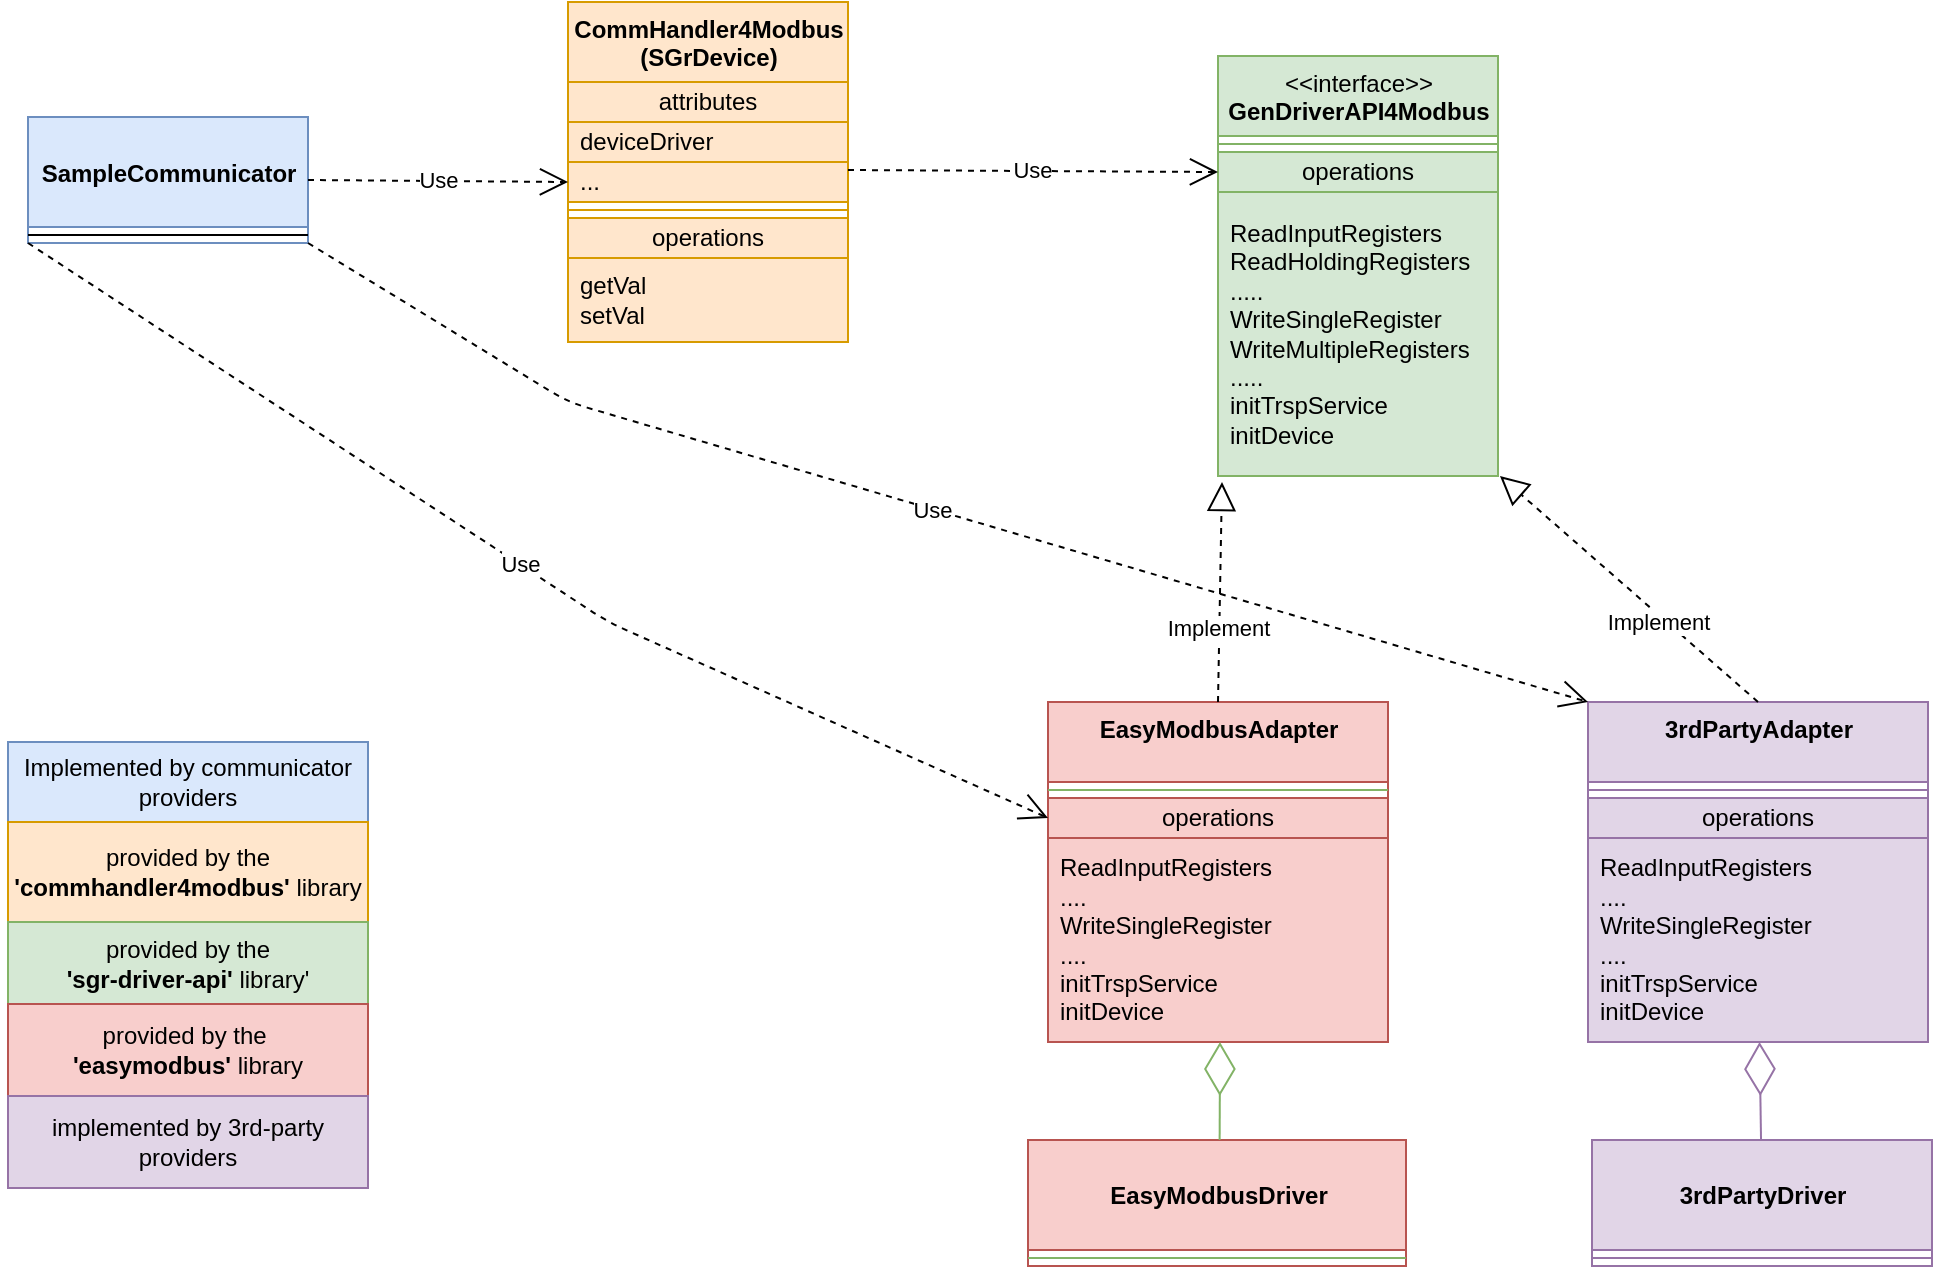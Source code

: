<mxfile version="13.9.9" type="device"><diagram name="Page-1" id="6133507b-19e7-1e82-6fc7-422aa6c4b21f"><mxGraphModel dx="1422" dy="942" grid="1" gridSize="10" guides="1" tooltips="1" connect="1" arrows="1" fold="1" page="1" pageScale="1" pageWidth="1100" pageHeight="850" background="#ffffff" math="0" shadow="0"><root><mxCell id="0"/><mxCell id="1" parent="0"/><mxCell id="gKRGxL-z_2FObcyf7CBt-3" value="&amp;lt;&amp;lt;interface&amp;gt;&amp;gt;&lt;br&gt;&lt;b&gt;GenDriverAPI4Modbus&lt;/b&gt;" style="swimlane;fontStyle=0;align=center;verticalAlign=top;childLayout=stackLayout;horizontal=1;startSize=40;horizontalStack=0;resizeParent=1;resizeParentMax=0;resizeLast=0;collapsible=0;marginBottom=0;html=1;fillColor=#d5e8d4;strokeColor=#82b366;" parent="1" vertex="1"><mxGeometry x="645" y="77" width="140" height="210" as="geometry"/></mxCell><mxCell id="gKRGxL-z_2FObcyf7CBt-8" value="" style="line;strokeWidth=1;fillColor=#d5e8d4;align=left;verticalAlign=middle;spacingTop=-1;spacingLeft=3;spacingRight=3;rotatable=0;labelPosition=right;points=[];portConstraint=eastwest;strokeColor=#82b366;" parent="gKRGxL-z_2FObcyf7CBt-3" vertex="1"><mxGeometry y="40" width="140" height="8" as="geometry"/></mxCell><mxCell id="gKRGxL-z_2FObcyf7CBt-9" value="operations" style="text;html=1;strokeColor=#82b366;fillColor=#d5e8d4;align=center;verticalAlign=middle;spacingLeft=4;spacingRight=4;overflow=hidden;rotatable=0;points=[[0,0.5],[1,0.5]];portConstraint=eastwest;" parent="gKRGxL-z_2FObcyf7CBt-3" vertex="1"><mxGeometry y="48" width="140" height="20" as="geometry"/></mxCell><mxCell id="gKRGxL-z_2FObcyf7CBt-10" value="ReadInputRegisters&lt;br&gt;ReadHoldingRegisters&lt;br&gt;.....&lt;br&gt;WriteSingleRegister&lt;br&gt;WriteMultipleRegisters&lt;br&gt;.....&lt;br&gt;initTrspService&lt;br&gt;initDevice&lt;br&gt;" style="text;html=1;strokeColor=#82b366;fillColor=#d5e8d4;align=left;verticalAlign=middle;spacingLeft=4;spacingRight=4;overflow=hidden;rotatable=0;points=[[0,0.5],[1,0.5]];portConstraint=eastwest;" parent="gKRGxL-z_2FObcyf7CBt-3" vertex="1"><mxGeometry y="68" width="140" height="142" as="geometry"/></mxCell><mxCell id="gKRGxL-z_2FObcyf7CBt-11" value="&lt;b&gt;CommHandler4Modbus&lt;br&gt;(SGrDevice)&lt;br&gt;&lt;/b&gt;" style="swimlane;fontStyle=0;align=center;verticalAlign=top;childLayout=stackLayout;horizontal=1;startSize=40;horizontalStack=0;resizeParent=1;resizeParentMax=0;resizeLast=0;collapsible=0;marginBottom=0;html=1;fillColor=#ffe6cc;strokeColor=#d79b00;" parent="1" vertex="1"><mxGeometry x="320" y="50" width="140" height="170" as="geometry"/></mxCell><mxCell id="gKRGxL-z_2FObcyf7CBt-12" value="attributes" style="text;html=1;strokeColor=#d79b00;fillColor=#ffe6cc;align=center;verticalAlign=middle;spacingLeft=4;spacingRight=4;overflow=hidden;rotatable=0;points=[[0,0.5],[1,0.5]];portConstraint=eastwest;" parent="gKRGxL-z_2FObcyf7CBt-11" vertex="1"><mxGeometry y="40" width="140" height="20" as="geometry"/></mxCell><mxCell id="gKRGxL-z_2FObcyf7CBt-13" value="deviceDriver" style="text;html=1;strokeColor=#d79b00;fillColor=#ffe6cc;align=left;verticalAlign=middle;spacingLeft=4;spacingRight=4;overflow=hidden;rotatable=0;points=[[0,0.5],[1,0.5]];portConstraint=eastwest;" parent="gKRGxL-z_2FObcyf7CBt-11" vertex="1"><mxGeometry y="60" width="140" height="20" as="geometry"/></mxCell><mxCell id="gKRGxL-z_2FObcyf7CBt-15" value="..." style="text;html=1;strokeColor=#d79b00;fillColor=#ffe6cc;align=left;verticalAlign=middle;spacingLeft=4;spacingRight=4;overflow=hidden;rotatable=0;points=[[0,0.5],[1,0.5]];portConstraint=eastwest;" parent="gKRGxL-z_2FObcyf7CBt-11" vertex="1"><mxGeometry y="80" width="140" height="20" as="geometry"/></mxCell><mxCell id="gKRGxL-z_2FObcyf7CBt-16" value="" style="line;strokeWidth=1;fillColor=#ffe6cc;align=left;verticalAlign=middle;spacingTop=-1;spacingLeft=3;spacingRight=3;rotatable=0;labelPosition=right;points=[];portConstraint=eastwest;strokeColor=#d79b00;" parent="gKRGxL-z_2FObcyf7CBt-11" vertex="1"><mxGeometry y="100" width="140" height="8" as="geometry"/></mxCell><mxCell id="gKRGxL-z_2FObcyf7CBt-17" value="operations" style="text;html=1;strokeColor=#d79b00;fillColor=#ffe6cc;align=center;verticalAlign=middle;spacingLeft=4;spacingRight=4;overflow=hidden;rotatable=0;points=[[0,0.5],[1,0.5]];portConstraint=eastwest;" parent="gKRGxL-z_2FObcyf7CBt-11" vertex="1"><mxGeometry y="108" width="140" height="20" as="geometry"/></mxCell><mxCell id="gKRGxL-z_2FObcyf7CBt-18" value="getVal&lt;br&gt;setVal" style="text;html=1;strokeColor=#d79b00;fillColor=#ffe6cc;align=left;verticalAlign=middle;spacingLeft=4;spacingRight=4;overflow=hidden;rotatable=0;points=[[0,0.5],[1,0.5]];portConstraint=eastwest;" parent="gKRGxL-z_2FObcyf7CBt-11" vertex="1"><mxGeometry y="128" width="140" height="42" as="geometry"/></mxCell><mxCell id="gKRGxL-z_2FObcyf7CBt-19" value="&lt;b&gt;EasyModbusAdapter&lt;/b&gt;" style="swimlane;fontStyle=0;align=center;verticalAlign=top;childLayout=stackLayout;horizontal=1;startSize=40;horizontalStack=0;resizeParent=1;resizeParentMax=0;resizeLast=0;collapsible=0;marginBottom=0;html=1;fillColor=#f8cecc;strokeColor=#b85450;" parent="1" vertex="1"><mxGeometry x="560" y="400" width="170" height="170" as="geometry"/></mxCell><mxCell id="gKRGxL-z_2FObcyf7CBt-24" value="" style="line;strokeWidth=1;fillColor=#d5e8d4;align=left;verticalAlign=middle;spacingTop=-1;spacingLeft=3;spacingRight=3;rotatable=0;labelPosition=right;points=[];portConstraint=eastwest;strokeColor=#82b366;" parent="gKRGxL-z_2FObcyf7CBt-19" vertex="1"><mxGeometry y="40" width="170" height="8" as="geometry"/></mxCell><mxCell id="gKRGxL-z_2FObcyf7CBt-25" value="operations" style="text;html=1;strokeColor=#b85450;fillColor=#f8cecc;align=center;verticalAlign=middle;spacingLeft=4;spacingRight=4;overflow=hidden;rotatable=0;points=[[0,0.5],[1,0.5]];portConstraint=eastwest;" parent="gKRGxL-z_2FObcyf7CBt-19" vertex="1"><mxGeometry y="48" width="170" height="20" as="geometry"/></mxCell><mxCell id="gKRGxL-z_2FObcyf7CBt-26" value="ReadInputRegisters&lt;br&gt;....&lt;br&gt;WriteSingleRegister&lt;br&gt;....&lt;br&gt;initTrspService&lt;br&gt;initDevice" style="text;html=1;strokeColor=#b85450;fillColor=#f8cecc;align=left;verticalAlign=middle;spacingLeft=4;spacingRight=4;overflow=hidden;rotatable=0;points=[[0,0.5],[1,0.5]];portConstraint=eastwest;" parent="gKRGxL-z_2FObcyf7CBt-19" vertex="1"><mxGeometry y="68" width="170" height="102" as="geometry"/></mxCell><mxCell id="gKRGxL-z_2FObcyf7CBt-27" value="&lt;b&gt;3rdPartyAdapter&lt;/b&gt;" style="swimlane;fontStyle=0;align=center;verticalAlign=top;childLayout=stackLayout;horizontal=1;startSize=40;horizontalStack=0;resizeParent=1;resizeParentMax=0;resizeLast=0;collapsible=0;marginBottom=0;html=1;fillColor=#e1d5e7;strokeColor=#9673a6;" parent="1" vertex="1"><mxGeometry x="830" y="400" width="170" height="170" as="geometry"/></mxCell><mxCell id="gKRGxL-z_2FObcyf7CBt-28" value="" style="line;strokeWidth=1;fillColor=#e1d5e7;align=left;verticalAlign=middle;spacingTop=-1;spacingLeft=3;spacingRight=3;rotatable=0;labelPosition=right;points=[];portConstraint=eastwest;strokeColor=#9673a6;" parent="gKRGxL-z_2FObcyf7CBt-27" vertex="1"><mxGeometry y="40" width="170" height="8" as="geometry"/></mxCell><mxCell id="gKRGxL-z_2FObcyf7CBt-29" value="operations" style="text;html=1;strokeColor=#9673a6;fillColor=#e1d5e7;align=center;verticalAlign=middle;spacingLeft=4;spacingRight=4;overflow=hidden;rotatable=0;points=[[0,0.5],[1,0.5]];portConstraint=eastwest;" parent="gKRGxL-z_2FObcyf7CBt-27" vertex="1"><mxGeometry y="48" width="170" height="20" as="geometry"/></mxCell><mxCell id="gKRGxL-z_2FObcyf7CBt-30" value="ReadInputRegisters&lt;br&gt;....&lt;br&gt;WriteSingleRegister&lt;br&gt;....&lt;br&gt;initTrspService&lt;br&gt;initDevice" style="text;html=1;strokeColor=#9673a6;fillColor=#e1d5e7;align=left;verticalAlign=middle;spacingLeft=4;spacingRight=4;overflow=hidden;rotatable=0;points=[[0,0.5],[1,0.5]];portConstraint=eastwest;" parent="gKRGxL-z_2FObcyf7CBt-27" vertex="1"><mxGeometry y="68" width="170" height="102" as="geometry"/></mxCell><mxCell id="gKRGxL-z_2FObcyf7CBt-31" value="&lt;br&gt;&lt;b&gt;EasyModbusDriver&lt;/b&gt;" style="swimlane;fontStyle=0;align=center;verticalAlign=top;childLayout=stackLayout;horizontal=1;startSize=55;horizontalStack=0;resizeParent=1;resizeParentMax=0;resizeLast=0;collapsible=0;marginBottom=0;html=1;fillColor=#f8cecc;strokeColor=#b85450;" parent="1" vertex="1"><mxGeometry x="550" y="619" width="189" height="63" as="geometry"/></mxCell><mxCell id="gKRGxL-z_2FObcyf7CBt-36" value="" style="line;strokeWidth=1;fillColor=#d5e8d4;align=left;verticalAlign=middle;spacingTop=-1;spacingLeft=3;spacingRight=3;rotatable=0;labelPosition=right;points=[];portConstraint=eastwest;strokeColor=#82b366;" parent="gKRGxL-z_2FObcyf7CBt-31" vertex="1"><mxGeometry y="55" width="189" height="8" as="geometry"/></mxCell><mxCell id="gKRGxL-z_2FObcyf7CBt-39" value="&lt;br&gt;&lt;b&gt;3rdPartyDriver&lt;/b&gt;" style="swimlane;fontStyle=0;align=center;verticalAlign=top;childLayout=stackLayout;horizontal=1;startSize=55;horizontalStack=0;resizeParent=1;resizeParentMax=0;resizeLast=0;collapsible=0;marginBottom=0;html=1;fillColor=#e1d5e7;strokeColor=#9673a6;" parent="1" vertex="1"><mxGeometry x="832" y="619" width="170" height="63" as="geometry"/></mxCell><mxCell id="gKRGxL-z_2FObcyf7CBt-40" value="" style="line;strokeWidth=1;fillColor=#e1d5e7;align=left;verticalAlign=middle;spacingTop=-1;spacingLeft=3;spacingRight=3;rotatable=0;labelPosition=right;points=[];portConstraint=eastwest;strokeColor=#9673a6;" parent="gKRGxL-z_2FObcyf7CBt-39" vertex="1"><mxGeometry y="55" width="170" height="8" as="geometry"/></mxCell><mxCell id="gKRGxL-z_2FObcyf7CBt-41" value="Use" style="endArrow=open;endSize=12;dashed=1;html=1;exitX=1;exitY=0.2;exitDx=0;exitDy=0;exitPerimeter=0;entryX=0;entryY=0.5;entryDx=0;entryDy=0;" parent="1" source="gKRGxL-z_2FObcyf7CBt-15" target="gKRGxL-z_2FObcyf7CBt-9" edge="1"><mxGeometry width="160" relative="1" as="geometry"><mxPoint x="440" y="140" as="sourcePoint"/><mxPoint x="600" y="140" as="targetPoint"/></mxGeometry></mxCell><mxCell id="gKRGxL-z_2FObcyf7CBt-42" value="" style="endArrow=block;dashed=1;endFill=0;endSize=12;html=1;exitX=0.5;exitY=0;exitDx=0;exitDy=0;" parent="1" source="gKRGxL-z_2FObcyf7CBt-19" edge="1"><mxGeometry width="160" relative="1" as="geometry"><mxPoint x="514" y="368" as="sourcePoint"/><mxPoint x="647" y="290" as="targetPoint"/></mxGeometry></mxCell><mxCell id="gKRGxL-z_2FObcyf7CBt-56" value="Implement" style="edgeLabel;html=1;align=center;verticalAlign=middle;resizable=0;points=[];" parent="gKRGxL-z_2FObcyf7CBt-42" vertex="1" connectable="0"><mxGeometry x="-0.325" y="1" relative="1" as="geometry"><mxPoint as="offset"/></mxGeometry></mxCell><mxCell id="gKRGxL-z_2FObcyf7CBt-43" value="" style="endArrow=block;dashed=1;endFill=0;endSize=12;html=1;entryX=1.007;entryY=1;entryDx=0;entryDy=0;entryPerimeter=0;exitX=0.5;exitY=0;exitDx=0;exitDy=0;" parent="1" source="gKRGxL-z_2FObcyf7CBt-27" target="gKRGxL-z_2FObcyf7CBt-10" edge="1"><mxGeometry width="160" relative="1" as="geometry"><mxPoint x="744" y="368" as="sourcePoint"/><mxPoint x="625.04" y="290.982" as="targetPoint"/></mxGeometry></mxCell><mxCell id="gKRGxL-z_2FObcyf7CBt-57" value="Implement" style="edgeLabel;html=1;align=center;verticalAlign=middle;resizable=0;points=[];" parent="gKRGxL-z_2FObcyf7CBt-43" vertex="1" connectable="0"><mxGeometry x="-0.247" y="3" relative="1" as="geometry"><mxPoint as="offset"/></mxGeometry></mxCell><mxCell id="gKRGxL-z_2FObcyf7CBt-44" value="" style="endArrow=diamondThin;endFill=0;endSize=24;html=1;fillColor=#d5e8d4;strokeColor=#82b366;" parent="1" edge="1"><mxGeometry width="160" relative="1" as="geometry"><mxPoint x="645.822" y="619" as="sourcePoint"/><mxPoint x="646" y="570" as="targetPoint"/></mxGeometry></mxCell><mxCell id="gKRGxL-z_2FObcyf7CBt-45" value="" style="endArrow=diamondThin;endFill=0;endSize=24;html=1;fillColor=#e1d5e7;strokeColor=#9673a6;" parent="1" source="gKRGxL-z_2FObcyf7CBt-39" target="gKRGxL-z_2FObcyf7CBt-30" edge="1"><mxGeometry width="160" relative="1" as="geometry"><mxPoint x="619.515" y="683" as="sourcePoint"/><mxPoint x="617.99" y="583.978" as="targetPoint"/></mxGeometry></mxCell><mxCell id="gKRGxL-z_2FObcyf7CBt-48" value="&lt;br&gt;&lt;b&gt;SampleCommunicator&lt;/b&gt;" style="swimlane;fontStyle=0;align=center;verticalAlign=top;childLayout=stackLayout;horizontal=1;startSize=55;horizontalStack=0;resizeParent=1;resizeParentMax=0;resizeLast=0;collapsible=0;marginBottom=0;html=1;fillColor=#dae8fc;strokeColor=#6c8ebf;" parent="1" vertex="1"><mxGeometry x="50" y="107.5" width="140" height="63" as="geometry"/></mxCell><mxCell id="gKRGxL-z_2FObcyf7CBt-53" value="" style="line;strokeWidth=1;fillColor=none;align=left;verticalAlign=middle;spacingTop=-1;spacingLeft=3;spacingRight=3;rotatable=0;labelPosition=right;points=[];portConstraint=eastwest;" parent="gKRGxL-z_2FObcyf7CBt-48" vertex="1"><mxGeometry y="55" width="140" height="8" as="geometry"/></mxCell><mxCell id="gKRGxL-z_2FObcyf7CBt-58" value="Use" style="endArrow=open;endSize=12;dashed=1;html=1;exitX=0;exitY=1;exitDx=0;exitDy=0;entryX=0;entryY=0.5;entryDx=0;entryDy=0;" parent="1" source="gKRGxL-z_2FObcyf7CBt-48" target="gKRGxL-z_2FObcyf7CBt-25" edge="1"><mxGeometry width="160" relative="1" as="geometry"><mxPoint x="118.04" y="152" as="sourcePoint"/><mxPoint x="630" y="220" as="targetPoint"/><Array as="points"><mxPoint x="340" y="360"/></Array></mxGeometry></mxCell><mxCell id="gKRGxL-z_2FObcyf7CBt-60" value="Use" style="endArrow=open;endSize=12;dashed=1;html=1;entryX=0;entryY=0;entryDx=0;entryDy=0;exitX=1;exitY=1;exitDx=0;exitDy=0;" parent="1" source="gKRGxL-z_2FObcyf7CBt-48" target="gKRGxL-z_2FObcyf7CBt-27" edge="1"><mxGeometry width="160" relative="1" as="geometry"><mxPoint x="190" y="230" as="sourcePoint"/><mxPoint x="350" y="230" as="targetPoint"/><Array as="points"><mxPoint x="320" y="250"/><mxPoint x="490" y="300"/></Array></mxGeometry></mxCell><mxCell id="gKRGxL-z_2FObcyf7CBt-61" value="Use" style="endArrow=open;endSize=12;dashed=1;html=1;exitX=1;exitY=0.5;exitDx=0;exitDy=0;entryX=0;entryY=0.5;entryDx=0;entryDy=0;" parent="1" source="gKRGxL-z_2FObcyf7CBt-48" target="gKRGxL-z_2FObcyf7CBt-15" edge="1"><mxGeometry width="160" relative="1" as="geometry"><mxPoint x="191.96" y="120" as="sourcePoint"/><mxPoint x="650" y="320" as="targetPoint"/></mxGeometry></mxCell><mxCell id="oyyabhzAhpRLlZxWTMD9-2" value="Implemented by communicator&lt;br&gt;providers" style="rounded=0;whiteSpace=wrap;html=1;fillColor=#dae8fc;strokeColor=#6c8ebf;" vertex="1" parent="1"><mxGeometry x="40" y="420" width="180" height="40" as="geometry"/></mxCell><mxCell id="oyyabhzAhpRLlZxWTMD9-3" value="provided by the &lt;b&gt;'commhandler4modbus'&lt;/b&gt; library" style="rounded=0;whiteSpace=wrap;html=1;fillColor=#ffe6cc;strokeColor=#d79b00;" vertex="1" parent="1"><mxGeometry x="40" y="460" width="180" height="50" as="geometry"/></mxCell><mxCell id="oyyabhzAhpRLlZxWTMD9-4" value="provided by the&lt;br&gt;&lt;b&gt;'sgr-driver-api'&lt;/b&gt; library'" style="rounded=0;whiteSpace=wrap;html=1;fillColor=#d5e8d4;strokeColor=#82b366;" vertex="1" parent="1"><mxGeometry x="40" y="510" width="180" height="41" as="geometry"/></mxCell><mxCell id="oyyabhzAhpRLlZxWTMD9-5" value="provided by the&amp;nbsp;&lt;br&gt;&lt;b&gt;'easymodbus'&lt;/b&gt; library" style="rounded=0;whiteSpace=wrap;html=1;fillColor=#f8cecc;strokeColor=#b85450;" vertex="1" parent="1"><mxGeometry x="40" y="551" width="180" height="46" as="geometry"/></mxCell><mxCell id="oyyabhzAhpRLlZxWTMD9-6" value="implemented by 3rd-party&lt;br&gt;providers" style="rounded=0;whiteSpace=wrap;html=1;fillColor=#e1d5e7;strokeColor=#9673a6;" vertex="1" parent="1"><mxGeometry x="40" y="597" width="180" height="46" as="geometry"/></mxCell></root></mxGraphModel></diagram></mxfile>